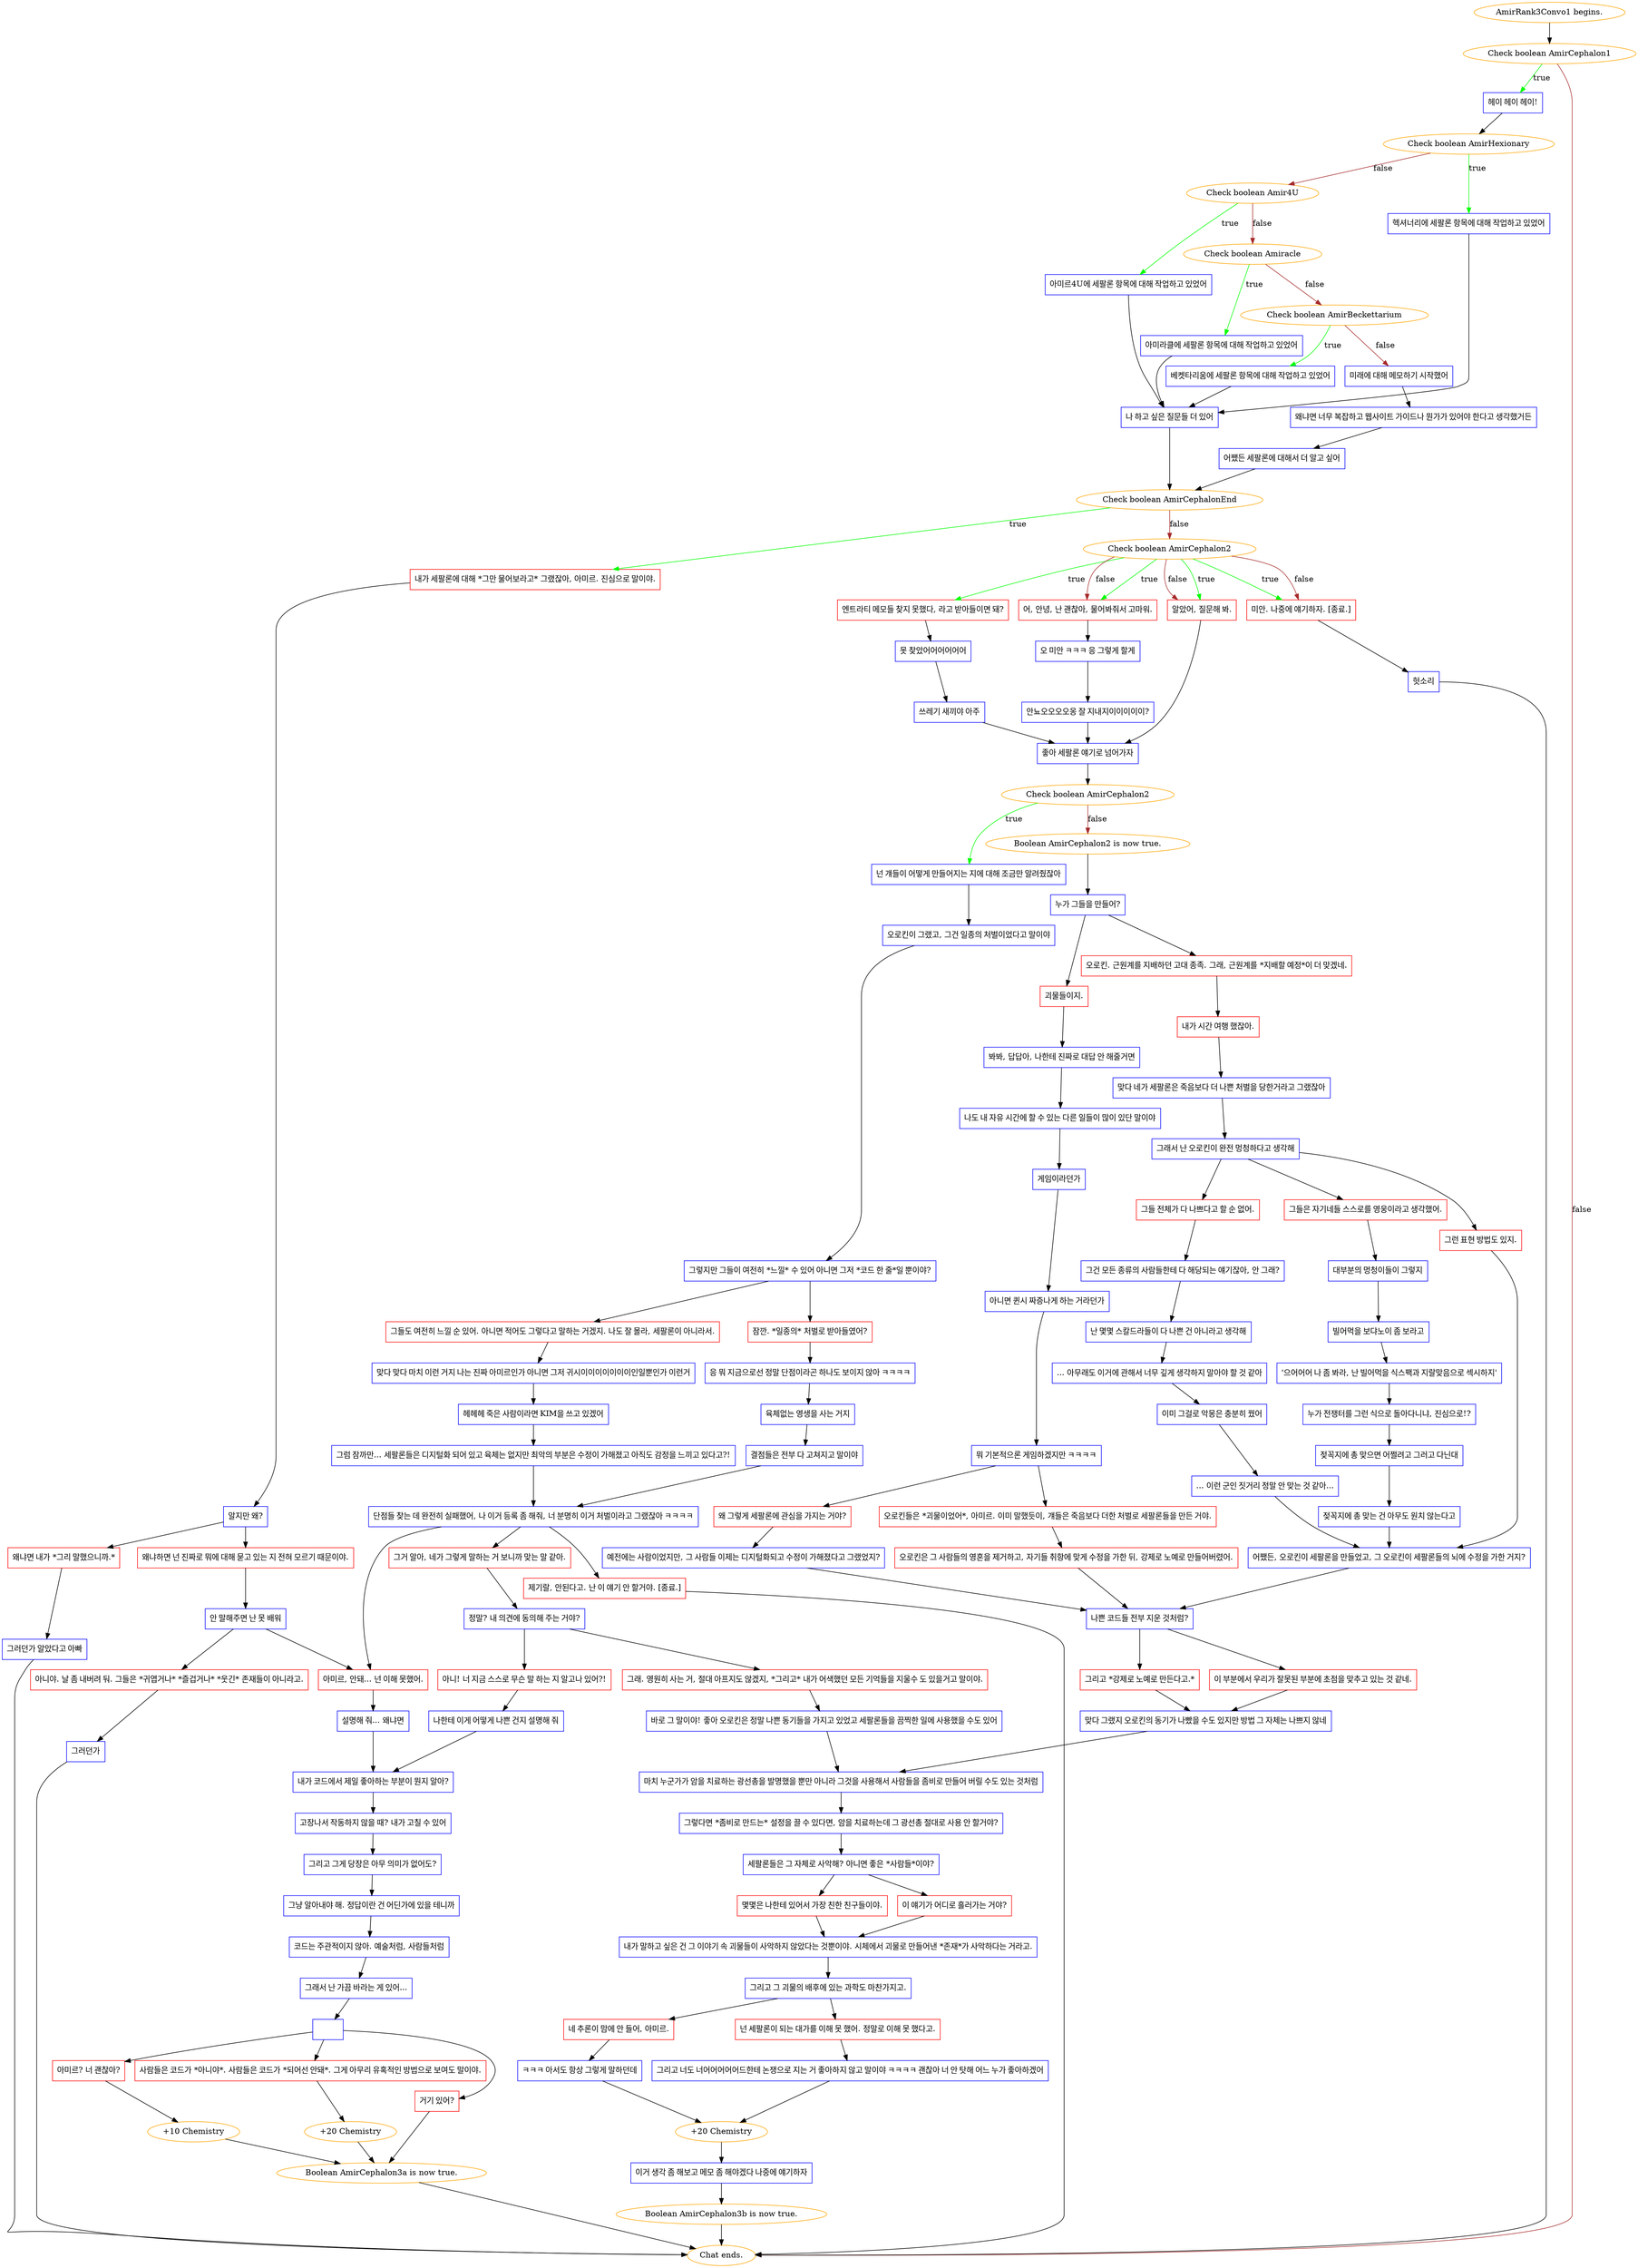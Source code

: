 digraph {
	"AmirRank3Convo1 begins." [color=orange];
		"AmirRank3Convo1 begins." -> j3762237254;
	j3762237254 [label="Check boolean AmirCephalon1",color=orange];
		j3762237254 -> j2387062979 [label=true,color=green];
		j3762237254 -> "Chat ends." [label=false,color=brown];
	j2387062979 [label="헤이 헤이 헤이!",shape=box,color=blue];
		j2387062979 -> j17917532;
	"Chat ends." [color=orange];
	j17917532 [label="Check boolean AmirHexionary",color=orange];
		j17917532 -> j1375237641 [label=true,color=green];
		j17917532 -> j707512710 [label=false,color=brown];
	j1375237641 [label="헥셔너리에 세팔론 항목에 대해 작업하고 있었어",shape=box,color=blue];
		j1375237641 -> j3075073762;
	j707512710 [label="Check boolean Amir4U",color=orange];
		j707512710 -> j2717122969 [label=true,color=green];
		j707512710 -> j3973839066 [label=false,color=brown];
	j3075073762 [label="나 하고 싶은 질문들 더 있어",shape=box,color=blue];
		j3075073762 -> j68677739;
	j2717122969 [label="아미르4U에 세팔론 항목에 대해 작업하고 있었어",shape=box,color=blue];
		j2717122969 -> j3075073762;
	j3973839066 [label="Check boolean Amiracle",color=orange];
		j3973839066 -> j1396173443 [label=true,color=green];
		j3973839066 -> j2395187789 [label=false,color=brown];
	j68677739 [label="Check boolean AmirCephalonEnd",color=orange];
		j68677739 -> j3722143285 [label=true,color=green];
		j68677739 -> j3078152458 [label=false,color=brown];
	j1396173443 [label="아미라클에 세팔론 항목에 대해 작업하고 있었어",shape=box,color=blue];
		j1396173443 -> j3075073762;
	j2395187789 [label="Check boolean AmirBeckettarium",color=orange];
		j2395187789 -> j4052862798 [label=true,color=green];
		j2395187789 -> j3503569714 [label=false,color=brown];
	j3722143285 [label="내가 세팔론에 대해 *그만 물어보라고* 그랬잖아, 아미르. 진심으로 말이야.",shape=box,color=red];
		j3722143285 -> j3102427735;
	j3078152458 [label="Check boolean AmirCephalon2",color=orange];
		j3078152458 -> j448389190 [label=true,color=green];
		j3078152458 -> j2083733303 [label=true,color=green];
		j3078152458 -> j2587621759 [label=true,color=green];
		j3078152458 -> j4215771254 [label=true,color=green];
		j3078152458 -> j2083733303 [label=false,color=brown];
		j3078152458 -> j2587621759 [label=false,color=brown];
		j3078152458 -> j4215771254 [label=false,color=brown];
	j4052862798 [label="베켓타리움에 세팔론 항목에 대해 작업하고 있었어",shape=box,color=blue];
		j4052862798 -> j3075073762;
	j3503569714 [label="미래에 대해 메모하기 시작했어",shape=box,color=blue];
		j3503569714 -> j2862131113;
	j3102427735 [label="알지만 왜?",shape=box,color=blue];
		j3102427735 -> j2398079714;
		j3102427735 -> j1213968501;
	j448389190 [label="엔트라티 메모들 찾지 못했다, 라고 받아들이면 돼?",shape=box,color=red];
		j448389190 -> j658195849;
	j2083733303 [label="어, 안녕, 난 괜찮아, 물어봐줘서 고마워.",shape=box,color=red];
		j2083733303 -> j186149148;
	j2587621759 [label="알았어, 질문해 봐.",shape=box,color=red];
		j2587621759 -> j430487803;
	j4215771254 [label="미안. 나중에 얘기하자. [종료.]",shape=box,color=red];
		j4215771254 -> j779148828;
	j2862131113 [label="왜냐면 너무 복잡하고 웹사이트 가이드나 뭔가가 있어야 한다고 생각했거든",shape=box,color=blue];
		j2862131113 -> j1543282133;
	j2398079714 [label="왜냐면 내가 *그리 말했으니까.*",shape=box,color=red];
		j2398079714 -> j362934149;
	j1213968501 [label="왜냐하면 넌 진짜로 뭐에 대해 묻고 있는 지 전혀 모르기 때문이야.",shape=box,color=red];
		j1213968501 -> j3535040248;
	j658195849 [label="못 찾았어어어어어어",shape=box,color=blue];
		j658195849 -> j3252196337;
	j186149148 [label="오 미안 ㅋㅋㅋ 응 그렇게 할게",shape=box,color=blue];
		j186149148 -> j1963094977;
	j430487803 [label="좋아 세팔론 얘기로 넘어가자",shape=box,color=blue];
		j430487803 -> j3708984879;
	j779148828 [label="헛소리",shape=box,color=blue];
		j779148828 -> "Chat ends.";
	j1543282133 [label="어쨌든 세팔론에 대해서 더 알고 싶어",shape=box,color=blue];
		j1543282133 -> j68677739;
	j362934149 [label="그러던가 알았다고 아빠",shape=box,color=blue];
		j362934149 -> "Chat ends.";
	j3535040248 [label="안 말해주면 난 못 배워",shape=box,color=blue];
		j3535040248 -> j3203101198;
		j3535040248 -> j1984399363;
	j3252196337 [label="쓰레기 새끼야 아주",shape=box,color=blue];
		j3252196337 -> j430487803;
	j1963094977 [label="안뇨오오오오옹 잘 지내지이이이이이?",shape=box,color=blue];
		j1963094977 -> j430487803;
	j3708984879 [label="Check boolean AmirCephalon2",color=orange];
		j3708984879 -> j3565736404 [label=true,color=green];
		j3708984879 -> j3307319705 [label=false,color=brown];
	j3203101198 [label="아미르, 안돼... 넌 이해 못했어.",shape=box,color=red];
		j3203101198 -> j3100856645;
	j1984399363 [label="아니야. 날 좀 내버려 둬. 그들은 *귀엽거나* *즐겁거나* *웃긴* 존재들이 아니라고.",shape=box,color=red];
		j1984399363 -> j2490728396;
	j3565736404 [label="넌 걔들이 어떻게 만들어지는 지에 대해 조금만 알려줬잖아",shape=box,color=blue];
		j3565736404 -> j742361466;
	j3307319705 [label="Boolean AmirCephalon2 is now true.",color=orange];
		j3307319705 -> j1846151031;
	j3100856645 [label="설명해 줘... 왜냐면",shape=box,color=blue];
		j3100856645 -> j2088231463;
	j2490728396 [label="그러던가",shape=box,color=blue];
		j2490728396 -> "Chat ends.";
	j742361466 [label="오로킨이 그랬고, 그건 일종의 처벌이었다고 말이야",shape=box,color=blue];
		j742361466 -> j726576089;
	j1846151031 [label="누가 그들을 만들어?",shape=box,color=blue];
		j1846151031 -> j3274357666;
		j1846151031 -> j2871470765;
	j2088231463 [label="내가 코드에서 제일 좋아하는 부분이 뭔지 알아?",shape=box,color=blue];
		j2088231463 -> j878920005;
	j726576089 [label="그렇지만 그들이 여전히 *느낄* 수 있어 아니면 그저 *코드 한 줄*일 뿐이야?",shape=box,color=blue];
		j726576089 -> j496764375;
		j726576089 -> j518866916;
	j3274357666 [label="괴물들이지.",shape=box,color=red];
		j3274357666 -> j2151040123;
	j2871470765 [label="오로킨. 근원계를 지배하던 고대 종족. 그래, 근원계를 *지배할 예정*이 더 맞겠네.",shape=box,color=red];
		j2871470765 -> j905970946;
	j878920005 [label="고장나서 작동하지 않을 때? 내가 고칠 수 있어",shape=box,color=blue];
		j878920005 -> j2639230450;
	j496764375 [label="잠깐. *일종의* 처벌로 받아들였어?",shape=box,color=red];
		j496764375 -> j1430850516;
	j518866916 [label="그들도 여전히 느낄 순 있어. 아니면 적어도 그렇다고 말하는 거겠지. 나도 잘 몰라, 세팔론이 아니라서.",shape=box,color=red];
		j518866916 -> j1235028955;
	j2151040123 [label="봐봐, 답답아, 나한테 진짜로 대답 안 해줄거면",shape=box,color=blue];
		j2151040123 -> j4153232068;
	j905970946 [label="내가 시간 여행 했잖아.",shape=box,color=red];
		j905970946 -> j3093277385;
	j2639230450 [label="그리고 그게 당장은 아무 의미가 없어도?",shape=box,color=blue];
		j2639230450 -> j3459298619;
	j1430850516 [label="응 뭐 지금으로선 정말 단점이라곤 하나도 보이지 않아 ㅋㅋㅋㅋ",shape=box,color=blue];
		j1430850516 -> j1020433882;
	j1235028955 [label="맞다 맞다 마치 이런 거지 나는 진짜 아미르인가 아니면 그저 귀시이이이이이이이인일뿐인가 이런거",shape=box,color=blue];
		j1235028955 -> j2099852572;
	j4153232068 [label="나도 내 자유 시간에 할 수 있는 다른 일들이 많이 있단 말이야",shape=box,color=blue];
		j4153232068 -> j1484141275;
	j3093277385 [label="맞다 네가 세팔론은 죽음보다 더 나쁜 처벌을 당한거라고 그랬잖아",shape=box,color=blue];
		j3093277385 -> j2277516274;
	j3459298619 [label="그냥 알아내야 해. 정답이란 건 어딘가에 있을 테니까",shape=box,color=blue];
		j3459298619 -> j2651614867;
	j1020433882 [label="육체없는 영생을 사는 거지",shape=box,color=blue];
		j1020433882 -> j12120343;
	j2099852572 [label="헤헤헤 죽은 사람이라면 KIM을 쓰고 있겠어",shape=box,color=blue];
		j2099852572 -> j2181624803;
	j1484141275 [label="게임이라던가",shape=box,color=blue];
		j1484141275 -> j3940985812;
	j2277516274 [label="그래서 난 오로킨이 완전 멍청하다고 생각해",shape=box,color=blue];
		j2277516274 -> j1342785231;
		j2277516274 -> j773733408;
		j2277516274 -> j38864746;
	j2651614867 [label="코드는 주관적이지 않아. 예술처럼, 사람들처럼",shape=box,color=blue];
		j2651614867 -> j4118210358;
	j12120343 [label="결점들은 전부 다 고쳐지고 말이야",shape=box,color=blue];
		j12120343 -> j2280385387;
	j2181624803 [label="그럼 잠까만... 세팔론들은 디지털화 되어 있고 육체는 없지만 최악의 부분은 수정이 가해졌고 아직도 감정을 느끼고 있다고?!",shape=box,color=blue];
		j2181624803 -> j2280385387;
	j3940985812 [label="아니면 퀸시 짜증나게 하는 거라던가",shape=box,color=blue];
		j3940985812 -> j512423519;
	j1342785231 [label="그런 표현 방법도 있지.",shape=box,color=red];
		j1342785231 -> j3394448668;
	j773733408 [label="그들 전체가 다 나쁘다고 할 순 없어.",shape=box,color=red];
		j773733408 -> j2783145831;
	j38864746 [label="그들은 자기네들 스스로를 영웅이라고 생각했어.",shape=box,color=red];
		j38864746 -> j1882907008;
	j4118210358 [label="그래서 난 가끔 바라는 게 있어...",shape=box,color=blue];
		j4118210358 -> j1760070316;
	j2280385387 [label="단점들 찾는 데 완전히 실패했어, 나 이거 등록 좀 해줘, 너 분명히 이거 처벌이라고 그랬잖아 ㅋㅋㅋㅋ",shape=box,color=blue];
		j2280385387 -> j3203101198;
		j2280385387 -> j3226705728;
		j2280385387 -> j3928170004;
	j512423519 [label="뭐 기본적으론 게임하겠지만 ㅋㅋㅋㅋ",shape=box,color=blue];
		j512423519 -> j4231799010;
		j512423519 -> j3795021290;
	j3394448668 [label="어쨌든, 오로킨이 세팔론을 만들었고, 그 오로킨이 세팔론들의 뇌에 수정을 가한 거지?",shape=box,color=blue];
		j3394448668 -> j1822402956;
	j2783145831 [label="그건 모든 종류의 사람들한테 다 해당되는 얘기잖아, 안 그래?",shape=box,color=blue];
		j2783145831 -> j1129887637;
	j1882907008 [label="대부분의 멍청이들이 그렇지",shape=box,color=blue];
		j1882907008 -> j754365908;
	j1760070316 [label="",shape=box,color=blue];
		j1760070316 -> j1682868526;
		j1760070316 -> j2160680342;
		j1760070316 -> j579560623;
	j3226705728 [label="그거 알아, 네가 그렇게 말하는 거 보니까 맞는 말 같아.",shape=box,color=red];
		j3226705728 -> j1657543485;
	j3928170004 [label="제기랄, 안된다고. 난 이 얘기 안 할거야. [종료.]",shape=box,color=red];
		j3928170004 -> "Chat ends.";
	j4231799010 [label="왜 그렇게 세팔론에 관심을 가지는 거야?",shape=box,color=red];
		j4231799010 -> j3238866187;
	j3795021290 [label="오로킨들은 *괴물이었어*, 아미르. 이미 말했듯이, 걔들은 죽음보다 더한 처벌로 세팔론들을 만든 거야.",shape=box,color=red];
		j3795021290 -> j2388956266;
	j1822402956 [label="나쁜 코드들 전부 지운 것처럼?",shape=box,color=blue];
		j1822402956 -> j1592522675;
		j1822402956 -> j2852523797;
	j1129887637 [label="난 몇몇 스칼드라들이 다 나쁜 건 아니라고 생각해",shape=box,color=blue];
		j1129887637 -> j2063148163;
	j754365908 [label="빌어먹을 보댜노이 좀 보라고",shape=box,color=blue];
		j754365908 -> j2768014035;
	j1682868526 [label="아미르? 너 괜찮아?",shape=box,color=red];
		j1682868526 -> j4073985049;
	j2160680342 [label="사람들은 코드가 *아니야*. 사람들은 코드가 *되어선 안돼*. 그게 아무리 유혹적인 방법으로 보여도 말이야.",shape=box,color=red];
		j2160680342 -> j4214579907;
	j579560623 [label="거기 있어?",shape=box,color=red];
		j579560623 -> j260842033;
	j1657543485 [label="정말? 내 의견에 동의해 주는 거야?",shape=box,color=blue];
		j1657543485 -> j3889752280;
		j1657543485 -> j2076295920;
	j3238866187 [label="예전에는 사람이었지만, 그 사람들 이제는 디지털화되고 수정이 가해졌다고 그랬었지?",shape=box,color=blue];
		j3238866187 -> j1822402956;
	j2388956266 [label="오로킨은 그 사람들의 영혼을 제거하고, 자기들 취항에 맞게 수정을 가한 뒤, 강제로 노예로 만들어버렸어.",shape=box,color=red];
		j2388956266 -> j1822402956;
	j1592522675 [label="이 부분에서 우리가 잘못된 부분에 초점을 맞추고 있는 것 같네.",shape=box,color=red];
		j1592522675 -> j3313392801;
	j2852523797 [label="그리고 *강제로 노예로 만든다고.*",shape=box,color=red];
		j2852523797 -> j3313392801;
	j2063148163 [label="... 아무래도 이거에 관해서 너무 깊게 생각하지 말아야 할 것 같아",shape=box,color=blue];
		j2063148163 -> j2997184693;
	j2768014035 [label="'으어어어 나 좀 봐라, 난 빌어먹을 식스팩과 지랄맞음으로 섹시하지'",shape=box,color=blue];
		j2768014035 -> j2235697684;
	j4073985049 [label="+10 Chemistry",color=orange];
		j4073985049 -> j260842033;
	j4214579907 [label="+20 Chemistry",color=orange];
		j4214579907 -> j260842033;
	j260842033 [label="Boolean AmirCephalon3a is now true.",color=orange];
		j260842033 -> "Chat ends.";
	j3889752280 [label="아니! 너 지금 스스로 무슨 말 하는 지 알고나 있어?!",shape=box,color=red];
		j3889752280 -> j4234533749;
	j2076295920 [label="그래. 영원히 사는 거, 절대 아프지도 않겠지, *그리고* 내가 어색했던 모든 기억들을 지울수 도 있을거고 말이야.",shape=box,color=red];
		j2076295920 -> j623414762;
	j3313392801 [label="맞다 그랬지 오로킨의 동기가 나빴을 수도 있지만 방법 그 자체는 나쁘지 않네",shape=box,color=blue];
		j3313392801 -> j2070912318;
	j2997184693 [label="이미 그걸로 악몽은 충분히 꿨어",shape=box,color=blue];
		j2997184693 -> j3274954082;
	j2235697684 [label="누가 전쟁터를 그런 식으로 돌아다니냐, 진심으로!?",shape=box,color=blue];
		j2235697684 -> j459165964;
	j4234533749 [label="나한테 이게 어떻게 나쁜 건지 설명해 줘",shape=box,color=blue];
		j4234533749 -> j2088231463;
	j623414762 [label="바로 그 말이야! 좋아 오로킨은 정말 나쁜 동기들을 가지고 있었고 세팔론들을 끔찍한 일에 사용했을 수도 있어",shape=box,color=blue];
		j623414762 -> j2070912318;
	j2070912318 [label="마치 누군가가 암을 치료하는 광선총을 발명했을 뿐만 아니라 그것을 사용해서 사람들을 좀비로 만들어 버릴 수도 있는 것처럼",shape=box,color=blue];
		j2070912318 -> j2765656557;
	j3274954082 [label="... 이런 군인 짓거리 정말 안 맞는 것 같아...",shape=box,color=blue];
		j3274954082 -> j3394448668;
	j459165964 [label="젖꼭지에 총 맞으면 어쩔려고 그러고 다닌대",shape=box,color=blue];
		j459165964 -> j3302098681;
	j2765656557 [label="그렇다면 *좀비로 만드는* 설정을 끌 수 있다면, 암을 치료하는데 그 광선총 절대로 사용 안 할거야?",shape=box,color=blue];
		j2765656557 -> j2935008687;
	j3302098681 [label="젖꼭지에 총 맞는 건 아무도 원치 않는다고",shape=box,color=blue];
		j3302098681 -> j3394448668;
	j2935008687 [label="세팔론들은 그 자체로 사악해? 아니면 좋은 *사람들*이야?",shape=box,color=blue];
		j2935008687 -> j1058974263;
		j2935008687 -> j1975967526;
	j1058974263 [label="몇몇은 나한테 있어서 가장 친한 친구들이야.",shape=box,color=red];
		j1058974263 -> j2171360703;
	j1975967526 [label="이 얘기가 어디로 흘러가는 거야?",shape=box,color=red];
		j1975967526 -> j2171360703;
	j2171360703 [label="내가 말하고 싶은 건 그 이야기 속 괴물들이 사악하지 않았다는 것뿐이야. 시체에서 괴물로 만들어낸 *존재*가 사악하다는 거라고.",shape=box,color=blue];
		j2171360703 -> j2756899725;
	j2756899725 [label="그리고 그 괴물의 배후에 있는 과학도 마찬가지고.",shape=box,color=blue];
		j2756899725 -> j3531995982;
		j2756899725 -> j2861224596;
	j3531995982 [label="네 추론이 맘에 안 들어, 아미르.",shape=box,color=red];
		j3531995982 -> j772731991;
	j2861224596 [label="넌 세팔론이 되는 대가를 이해 못 했어. 정말로 이해 못 했다고.",shape=box,color=red];
		j2861224596 -> j3124253738;
	j772731991 [label="ㅋㅋㅋ 아서도 항상 그렇게 말하던데",shape=box,color=blue];
		j772731991 -> j2559005842;
	j3124253738 [label="그리고 너도 너어어어어어드한테 논쟁으로 지는 거 좋아하지 않고 말이야 ㅋㅋㅋㅋ 괜찮아 너 안 탓해 어느 누가 좋아하겠어",shape=box,color=blue];
		j3124253738 -> j2559005842;
	j2559005842 [label="+20 Chemistry",color=orange];
		j2559005842 -> j1764480042;
	j1764480042 [label="이거 생각 좀 해보고 메모 좀 해야겠다 나중에 얘기하자",shape=box,color=blue];
		j1764480042 -> j3124569112;
	j3124569112 [label="Boolean AmirCephalon3b is now true.",color=orange];
		j3124569112 -> "Chat ends.";
}